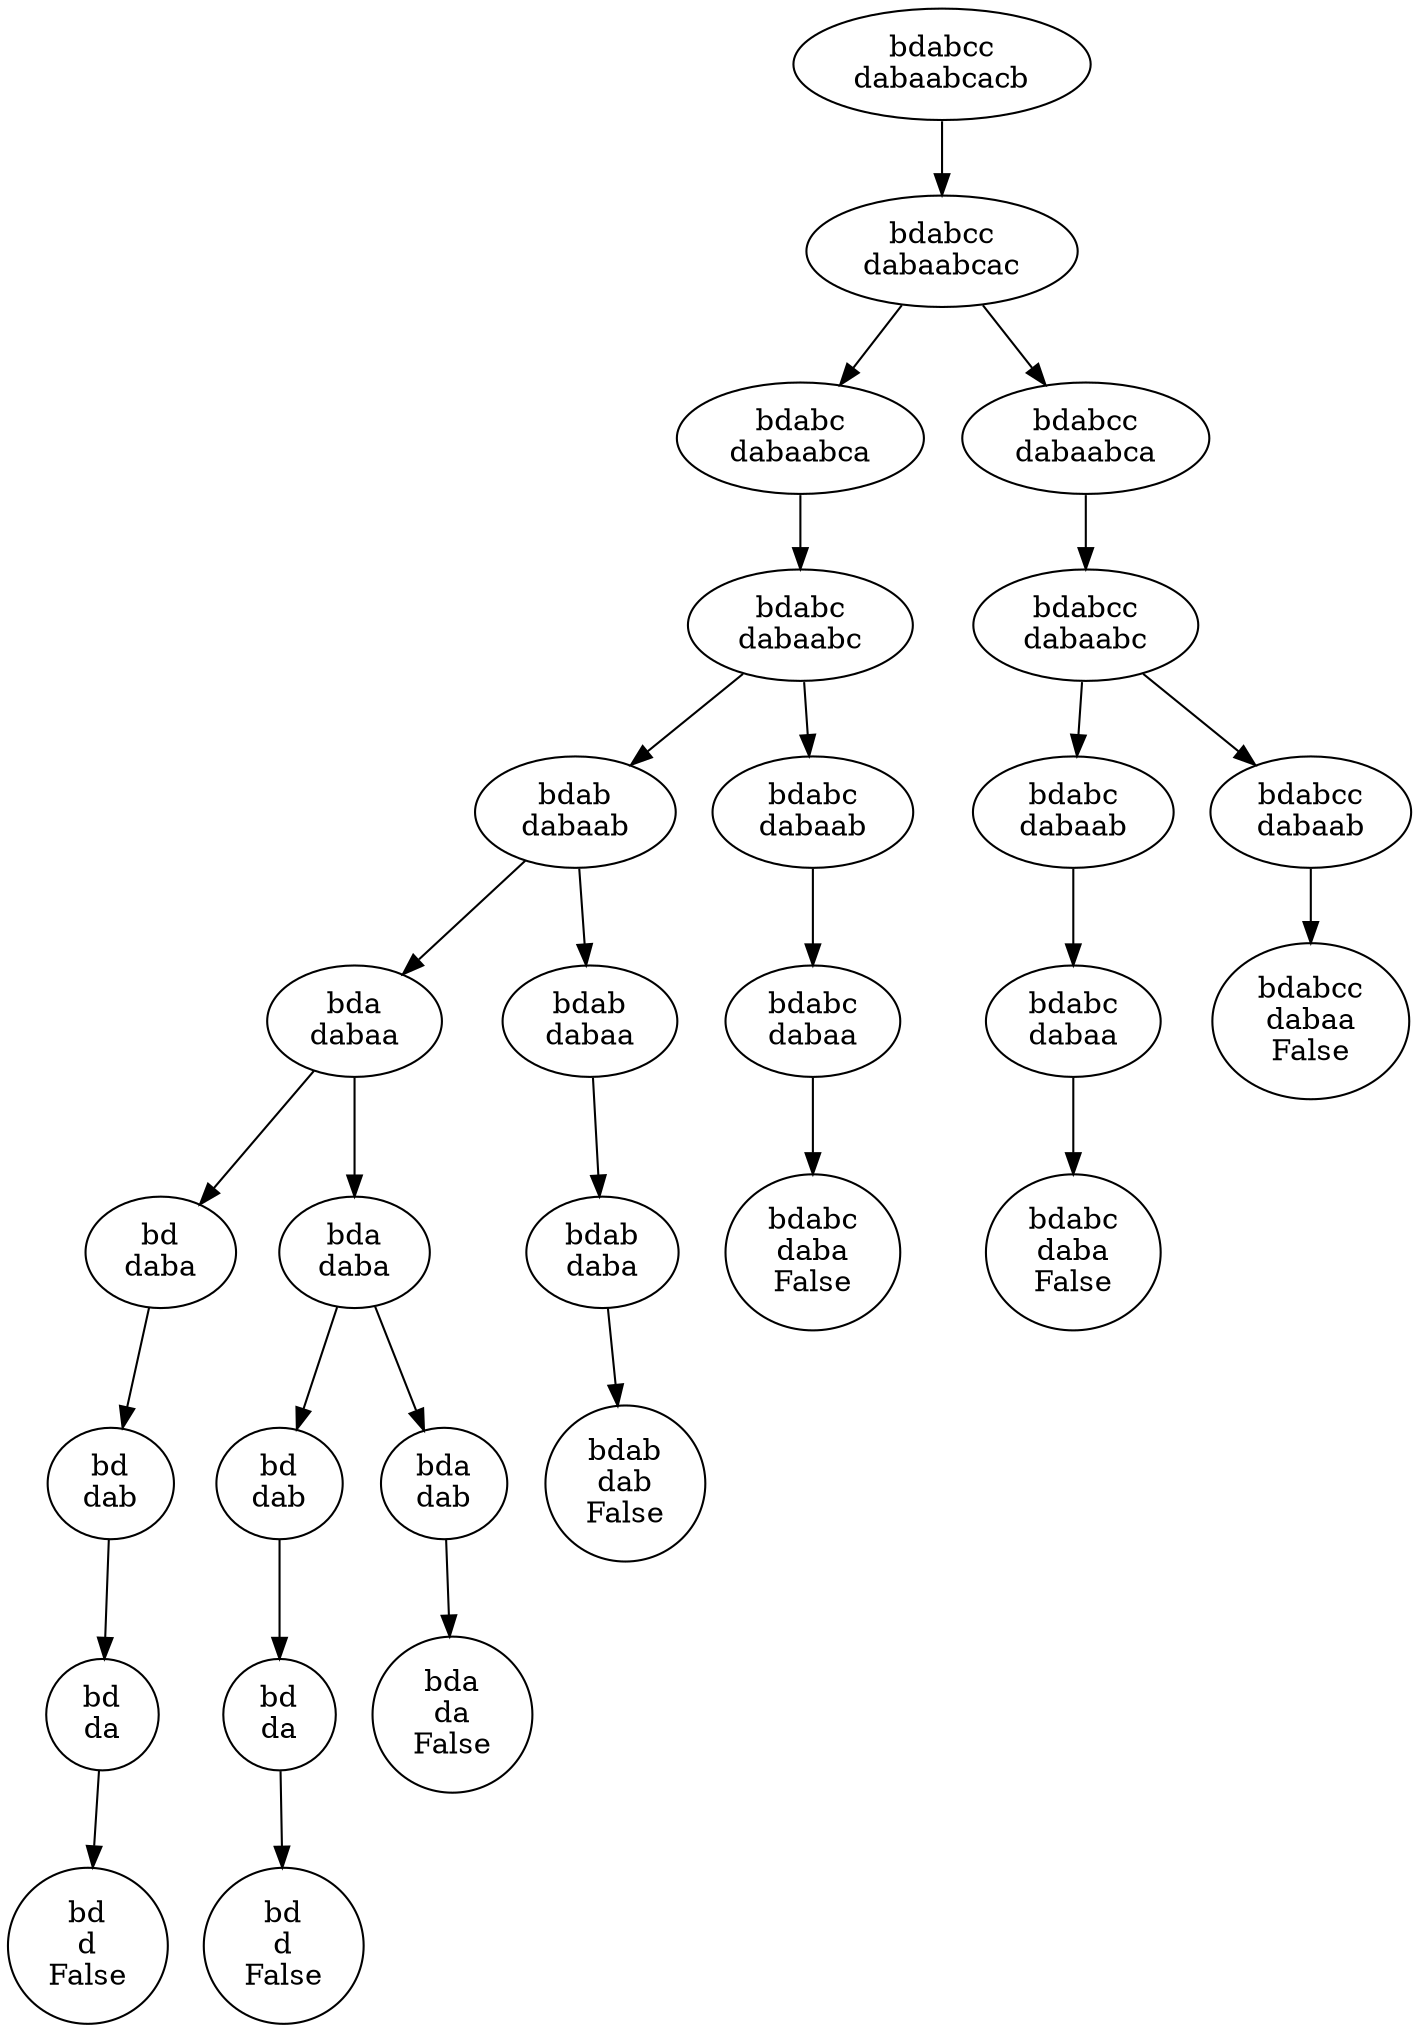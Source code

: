 digraph G {


nae20c69b2c4d4ea2a239af485ca10f16 [label="bdabcc\ndabaabcacb"];
nae20c69b2c4d4ea2a239af485ca10f16 -> nac3868f0d46645ca8bf1b02110448236;
nac3868f0d46645ca8bf1b02110448236 [label="bdabcc\ndabaabcac"];
nac3868f0d46645ca8bf1b02110448236 -> nf5a124f6b457426eaa13f9d58a716fe1;
nac3868f0d46645ca8bf1b02110448236 -> na1b07d40913a48a89651e06846c27489;
nf5a124f6b457426eaa13f9d58a716fe1 [label="bdabc\ndabaabca"];
nf5a124f6b457426eaa13f9d58a716fe1 -> nf82bf143985849a9a14d7272ab8be040;
nf82bf143985849a9a14d7272ab8be040 [label="bdabc\ndabaabc"];
nf82bf143985849a9a14d7272ab8be040 -> nf5694edb16d84740ad75d3c3a9dc33f4;
nf82bf143985849a9a14d7272ab8be040 -> nd6bf8394c44b4af79b2a91534ba13317;
nf5694edb16d84740ad75d3c3a9dc33f4 [label="bdab\ndabaab"];
nf5694edb16d84740ad75d3c3a9dc33f4 -> n7734cd7f92a34a3bbb223dac592bd496;
nf5694edb16d84740ad75d3c3a9dc33f4 -> nad799597664c441f9ccedc62f06247bb;
n7734cd7f92a34a3bbb223dac592bd496 [label="bda\ndabaa"];
n7734cd7f92a34a3bbb223dac592bd496 -> nf51d59c7071c4725a4e961fd017fd0b6;
n7734cd7f92a34a3bbb223dac592bd496 -> nd7f11536d8df400d860ac372d1c3e9f8;
nf51d59c7071c4725a4e961fd017fd0b6 [label="bd\ndaba"];
nf51d59c7071c4725a4e961fd017fd0b6 -> n48a2b0c66af943439d0c9767e9181c50;
n48a2b0c66af943439d0c9767e9181c50 [label="bd\ndab"];
n48a2b0c66af943439d0c9767e9181c50 -> nfee98ef394994c0b9664921c73ae7882;
nfee98ef394994c0b9664921c73ae7882 [label="bd\nda"];
nfee98ef394994c0b9664921c73ae7882 -> n077956a8b783437ba5a65c3fd3380e2f;
n077956a8b783437ba5a65c3fd3380e2f [label="bd\nd\nFalse"];
nd7f11536d8df400d860ac372d1c3e9f8 [label="bda\ndaba"];
nd7f11536d8df400d860ac372d1c3e9f8 -> nb1bf7b9e21a64b30a7a536a9b8649e56;
nd7f11536d8df400d860ac372d1c3e9f8 -> n115e972256cc4394a1eba134f114e4ab;
nb1bf7b9e21a64b30a7a536a9b8649e56 [label="bd\ndab"];
nb1bf7b9e21a64b30a7a536a9b8649e56 -> nb0329d485ca14bfaa79caa33670a8699;
nb0329d485ca14bfaa79caa33670a8699 [label="bd\nda"];
nb0329d485ca14bfaa79caa33670a8699 -> ne91eaaeffb1443639b733682718f4092;
ne91eaaeffb1443639b733682718f4092 [label="bd\nd\nFalse"];
n115e972256cc4394a1eba134f114e4ab [label="bda\ndab"];
n115e972256cc4394a1eba134f114e4ab -> na78115224d9f4e37b4045f6c30e4ceb1;
na78115224d9f4e37b4045f6c30e4ceb1 [label="bda\nda\nFalse"];
nad799597664c441f9ccedc62f06247bb [label="bdab\ndabaa"];
nad799597664c441f9ccedc62f06247bb -> n55c3278b1aea4bdc92b3d5eb3c09366c;
n55c3278b1aea4bdc92b3d5eb3c09366c [label="bdab\ndaba"];
n55c3278b1aea4bdc92b3d5eb3c09366c -> n5d2503b1d062482b898e4682240dcc78;
n5d2503b1d062482b898e4682240dcc78 [label="bdab\ndab\nFalse"];
nd6bf8394c44b4af79b2a91534ba13317 [label="bdabc\ndabaab"];
nd6bf8394c44b4af79b2a91534ba13317 -> ne856116c734a46b1967bddb73c56140f;
ne856116c734a46b1967bddb73c56140f [label="bdabc\ndabaa"];
ne856116c734a46b1967bddb73c56140f -> ne0497380dcb04eb9b64499dca04e370b;
ne0497380dcb04eb9b64499dca04e370b [label="bdabc\ndaba\nFalse"];
na1b07d40913a48a89651e06846c27489 [label="bdabcc\ndabaabca"];
na1b07d40913a48a89651e06846c27489 -> nf7b9fd837f974551b0795d7492210e52;
nf7b9fd837f974551b0795d7492210e52 [label="bdabcc\ndabaabc"];
nf7b9fd837f974551b0795d7492210e52 -> n753dfbdd86b543cbb9b246e976d31406;
nf7b9fd837f974551b0795d7492210e52 -> n556f3f77789b40f0b332b55e20828606;
n753dfbdd86b543cbb9b246e976d31406 [label="bdabc\ndabaab"];
n753dfbdd86b543cbb9b246e976d31406 -> na21720c117704e02910b868caeddb9a9;
na21720c117704e02910b868caeddb9a9 [label="bdabc\ndabaa"];
na21720c117704e02910b868caeddb9a9 -> nb1bec31f0ddf4a888f941702a407906f;
nb1bec31f0ddf4a888f941702a407906f [label="bdabc\ndaba\nFalse"];
n556f3f77789b40f0b332b55e20828606 [label="bdabcc\ndabaab"];
n556f3f77789b40f0b332b55e20828606 -> n5b6173aea18d41f8b4a2c5ce99cc4d7a;
n5b6173aea18d41f8b4a2c5ce99cc4d7a [label="bdabcc\ndabaa\nFalse"];



}

